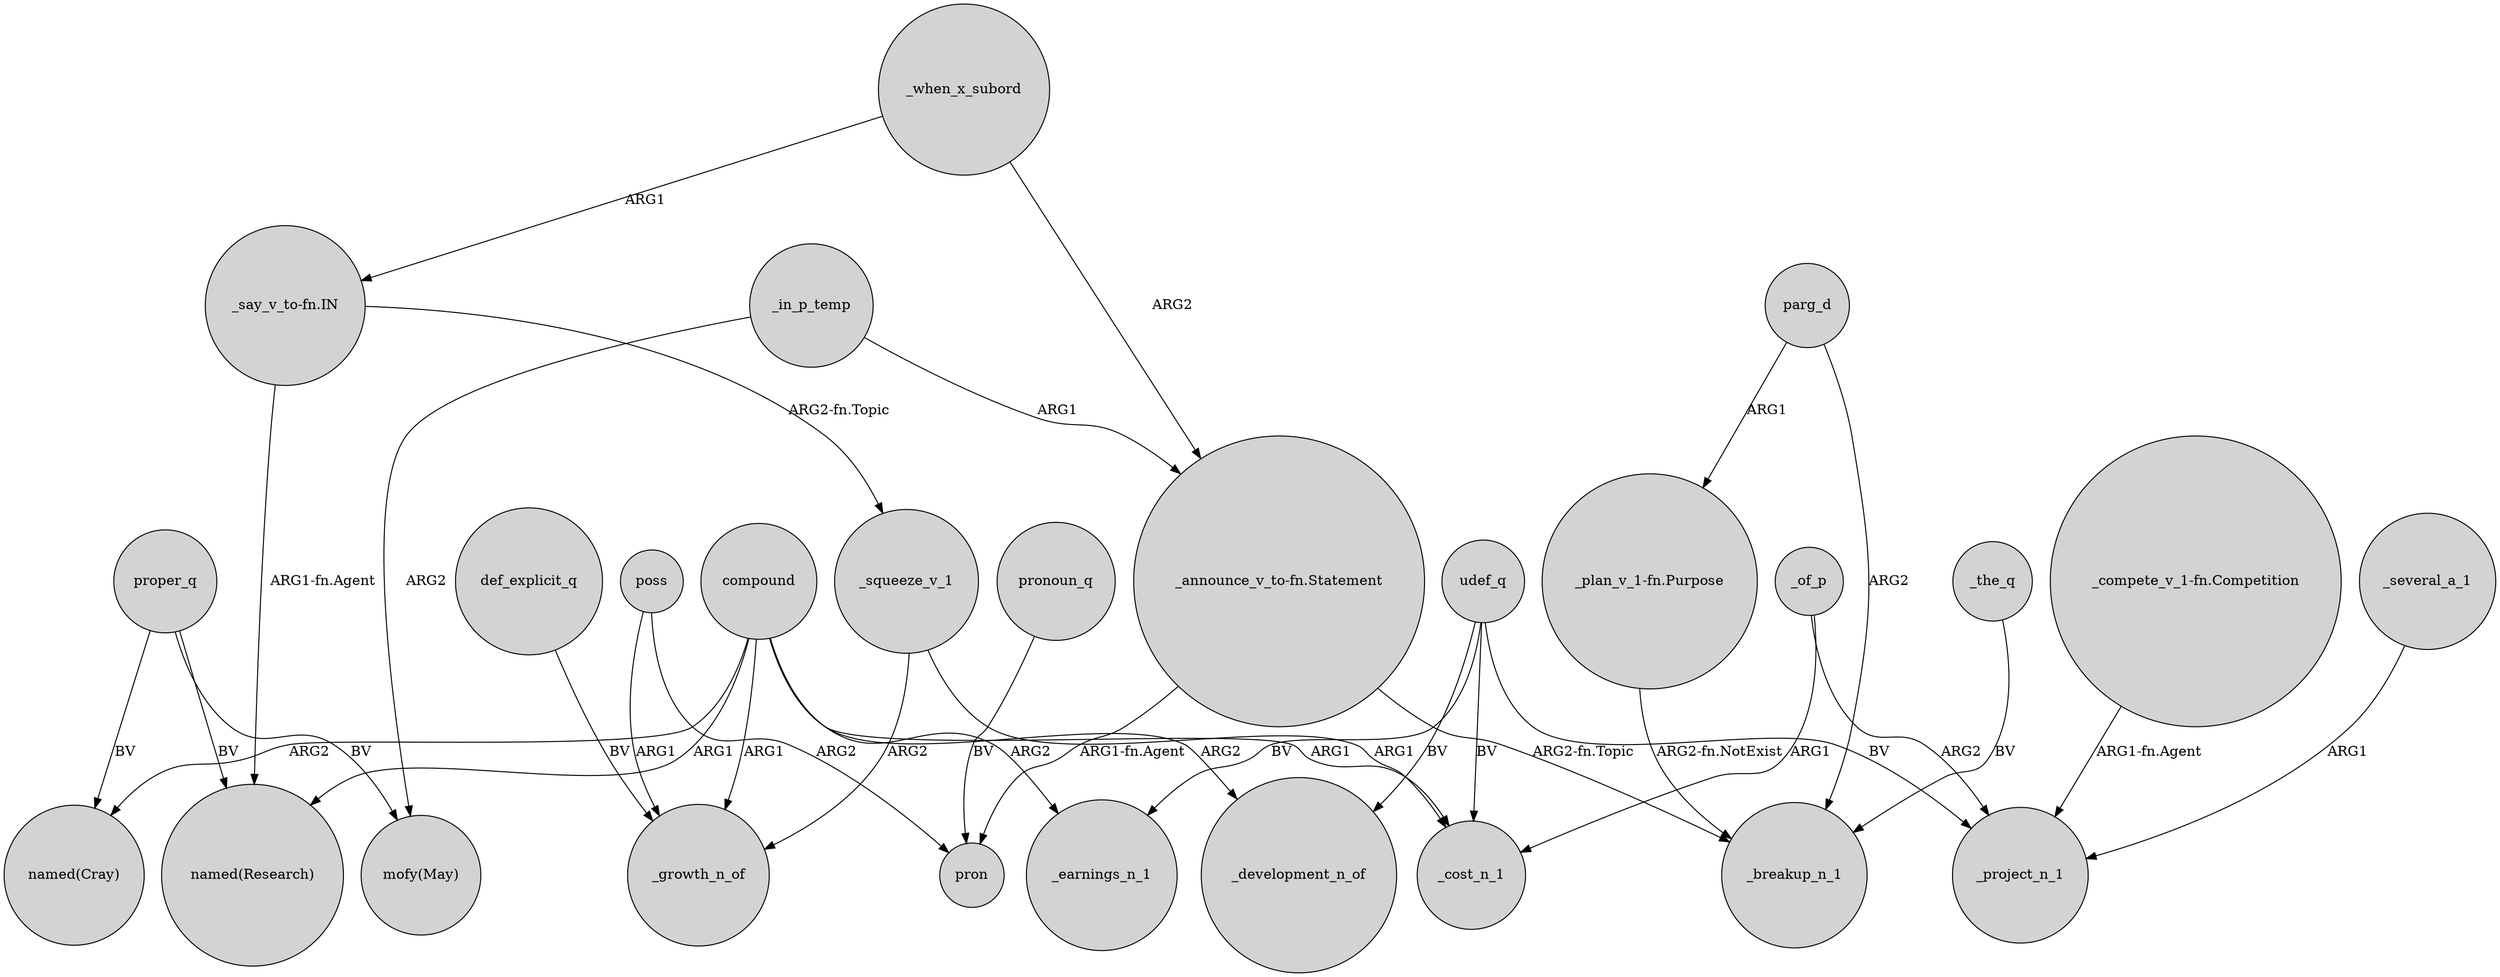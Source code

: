 digraph {
	node [shape=circle style=filled]
	compound -> "named(Cray)" [label=ARG2]
	compound -> _development_n_of [label=ARG2]
	"_announce_v_to-fn.Statement" -> pron [label="ARG1-fn.Agent"]
	"_compete_v_1-fn.Competition" -> _project_n_1 [label="ARG1-fn.Agent"]
	_in_p_temp -> "_announce_v_to-fn.Statement" [label=ARG1]
	poss -> pron [label=ARG2]
	_when_x_subord -> "_announce_v_to-fn.Statement" [label=ARG2]
	poss -> _growth_n_of [label=ARG1]
	udef_q -> _project_n_1 [label=BV]
	_when_x_subord -> "_say_v_to-fn.IN" [label=ARG1]
	"_say_v_to-fn.IN" -> _squeeze_v_1 [label="ARG2-fn.Topic"]
	"_say_v_to-fn.IN" -> "named(Research)" [label="ARG1-fn.Agent"]
	udef_q -> _earnings_n_1 [label=BV]
	proper_q -> "mofy(May)" [label=BV]
	udef_q -> _cost_n_1 [label=BV]
	_in_p_temp -> "mofy(May)" [label=ARG2]
	_of_p -> _cost_n_1 [label=ARG1]
	_the_q -> _breakup_n_1 [label=BV]
	"_announce_v_to-fn.Statement" -> _breakup_n_1 [label="ARG2-fn.Topic"]
	pronoun_q -> pron [label=BV]
	_squeeze_v_1 -> _growth_n_of [label=ARG2]
	def_explicit_q -> _growth_n_of [label=BV]
	proper_q -> "named(Research)" [label=BV]
	compound -> _cost_n_1 [label=ARG1]
	parg_d -> "_plan_v_1-fn.Purpose" [label=ARG1]
	compound -> "named(Research)" [label=ARG1]
	udef_q -> _development_n_of [label=BV]
	"_plan_v_1-fn.Purpose" -> _breakup_n_1 [label="ARG2-fn.NotExist"]
	parg_d -> _breakup_n_1 [label=ARG2]
	compound -> _growth_n_of [label=ARG1]
	proper_q -> "named(Cray)" [label=BV]
	_of_p -> _project_n_1 [label=ARG2]
	compound -> _earnings_n_1 [label=ARG2]
	_several_a_1 -> _project_n_1 [label=ARG1]
	_squeeze_v_1 -> _cost_n_1 [label=ARG1]
}
